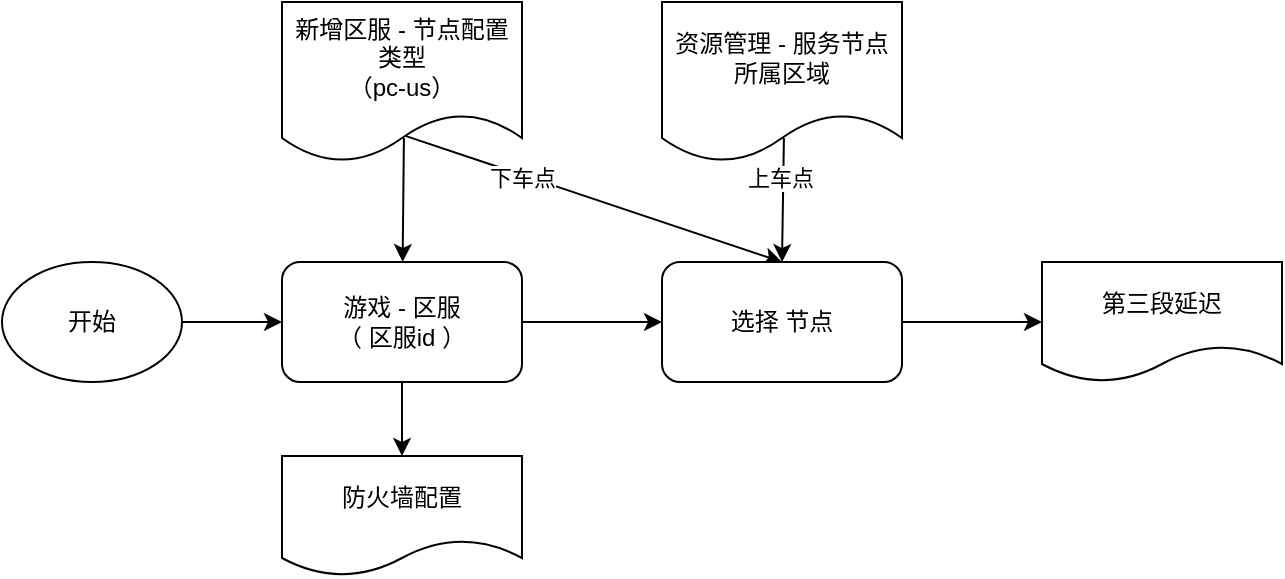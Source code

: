 <mxfile version="14.4.3" type="github">
  <diagram id="gEeThEO9xrdGOWr4OYEL" name="Page-1">
    <mxGraphModel dx="1422" dy="762" grid="1" gridSize="10" guides="1" tooltips="1" connect="1" arrows="1" fold="1" page="1" pageScale="1" pageWidth="827" pageHeight="1169" math="0" shadow="0">
      <root>
        <mxCell id="0" />
        <mxCell id="1" parent="0" />
        <mxCell id="M2s4XtJ70ZmqOoKBOeLM-15" value="" style="edgeStyle=none;rounded=0;orthogonalLoop=1;jettySize=auto;html=1;" edge="1" parent="1" source="M2s4XtJ70ZmqOoKBOeLM-2" target="M2s4XtJ70ZmqOoKBOeLM-3">
          <mxGeometry relative="1" as="geometry" />
        </mxCell>
        <mxCell id="M2s4XtJ70ZmqOoKBOeLM-21" value="" style="edgeStyle=none;rounded=0;orthogonalLoop=1;jettySize=auto;html=1;" edge="1" parent="1" source="M2s4XtJ70ZmqOoKBOeLM-2" target="M2s4XtJ70ZmqOoKBOeLM-20">
          <mxGeometry relative="1" as="geometry" />
        </mxCell>
        <mxCell id="M2s4XtJ70ZmqOoKBOeLM-2" value="游戏 - 区服&lt;br&gt;（ 区服id ）" style="rounded=1;whiteSpace=wrap;html=1;" vertex="1" parent="1">
          <mxGeometry x="220" y="240" width="120" height="60" as="geometry" />
        </mxCell>
        <mxCell id="M2s4XtJ70ZmqOoKBOeLM-12" value="" style="edgeStyle=none;rounded=0;orthogonalLoop=1;jettySize=auto;html=1;exitX=0.517;exitY=0.838;exitDx=0;exitDy=0;exitPerimeter=0;entryX=0.5;entryY=0;entryDx=0;entryDy=0;" edge="1" parent="1" source="M2s4XtJ70ZmqOoKBOeLM-5" target="M2s4XtJ70ZmqOoKBOeLM-3">
          <mxGeometry relative="1" as="geometry" />
        </mxCell>
        <mxCell id="M2s4XtJ70ZmqOoKBOeLM-14" value="下车点" style="edgeLabel;html=1;align=center;verticalAlign=middle;resizable=0;points=[];" vertex="1" connectable="0" parent="M2s4XtJ70ZmqOoKBOeLM-12">
          <mxGeometry x="-0.382" y="-1" relative="1" as="geometry">
            <mxPoint as="offset" />
          </mxGeometry>
        </mxCell>
        <mxCell id="M2s4XtJ70ZmqOoKBOeLM-19" value="" style="edgeStyle=none;rounded=0;orthogonalLoop=1;jettySize=auto;html=1;" edge="1" parent="1" source="M2s4XtJ70ZmqOoKBOeLM-3" target="M2s4XtJ70ZmqOoKBOeLM-18">
          <mxGeometry relative="1" as="geometry" />
        </mxCell>
        <mxCell id="M2s4XtJ70ZmqOoKBOeLM-3" value="选择 节点" style="rounded=1;whiteSpace=wrap;html=1;" vertex="1" parent="1">
          <mxGeometry x="410" y="240" width="120" height="60" as="geometry" />
        </mxCell>
        <mxCell id="M2s4XtJ70ZmqOoKBOeLM-6" style="rounded=0;orthogonalLoop=1;jettySize=auto;html=1;entryX=1;entryY=0.5;entryDx=0;entryDy=0;" edge="1" parent="1" source="M2s4XtJ70ZmqOoKBOeLM-2" target="M2s4XtJ70ZmqOoKBOeLM-2">
          <mxGeometry relative="1" as="geometry" />
        </mxCell>
        <mxCell id="M2s4XtJ70ZmqOoKBOeLM-9" value="" style="edgeStyle=none;rounded=0;orthogonalLoop=1;jettySize=auto;html=1;exitX=0.508;exitY=0.85;exitDx=0;exitDy=0;exitPerimeter=0;" edge="1" parent="1" source="M2s4XtJ70ZmqOoKBOeLM-5" target="M2s4XtJ70ZmqOoKBOeLM-2">
          <mxGeometry relative="1" as="geometry" />
        </mxCell>
        <mxCell id="M2s4XtJ70ZmqOoKBOeLM-5" value="&lt;span&gt;新增区服 - 节点配置类型&lt;br&gt;（pc-us）&lt;br&gt;&lt;/span&gt;" style="shape=document;whiteSpace=wrap;html=1;boundedLbl=1;" vertex="1" parent="1">
          <mxGeometry x="220" y="110" width="120" height="80" as="geometry" />
        </mxCell>
        <mxCell id="M2s4XtJ70ZmqOoKBOeLM-8" style="edgeStyle=none;rounded=0;orthogonalLoop=1;jettySize=auto;html=1;exitX=0.508;exitY=0.85;exitDx=0;exitDy=0;entryX=0.5;entryY=0;entryDx=0;entryDy=0;exitPerimeter=0;" edge="1" parent="1" source="M2s4XtJ70ZmqOoKBOeLM-7" target="M2s4XtJ70ZmqOoKBOeLM-3">
          <mxGeometry relative="1" as="geometry" />
        </mxCell>
        <mxCell id="M2s4XtJ70ZmqOoKBOeLM-11" value="上车点" style="edgeLabel;html=1;align=center;verticalAlign=middle;resizable=0;points=[];" vertex="1" connectable="0" parent="M2s4XtJ70ZmqOoKBOeLM-8">
          <mxGeometry x="-0.354" y="-2" relative="1" as="geometry">
            <mxPoint as="offset" />
          </mxGeometry>
        </mxCell>
        <mxCell id="M2s4XtJ70ZmqOoKBOeLM-7" value="&lt;span&gt;资源管理 - 服务节点所属区域&lt;br&gt;&lt;/span&gt;" style="shape=document;whiteSpace=wrap;html=1;boundedLbl=1;" vertex="1" parent="1">
          <mxGeometry x="410" y="110" width="120" height="80" as="geometry" />
        </mxCell>
        <mxCell id="M2s4XtJ70ZmqOoKBOeLM-17" value="" style="edgeStyle=none;rounded=0;orthogonalLoop=1;jettySize=auto;html=1;" edge="1" parent="1" source="M2s4XtJ70ZmqOoKBOeLM-16" target="M2s4XtJ70ZmqOoKBOeLM-2">
          <mxGeometry relative="1" as="geometry" />
        </mxCell>
        <mxCell id="M2s4XtJ70ZmqOoKBOeLM-16" value="开始" style="ellipse;whiteSpace=wrap;html=1;" vertex="1" parent="1">
          <mxGeometry x="80" y="240" width="90" height="60" as="geometry" />
        </mxCell>
        <mxCell id="M2s4XtJ70ZmqOoKBOeLM-18" value="&lt;span&gt;第三段延迟&lt;br&gt;&lt;/span&gt;" style="shape=document;whiteSpace=wrap;html=1;boundedLbl=1;" vertex="1" parent="1">
          <mxGeometry x="600" y="240" width="120" height="60" as="geometry" />
        </mxCell>
        <mxCell id="M2s4XtJ70ZmqOoKBOeLM-20" value="&lt;span&gt;防火墙配置&lt;br&gt;&lt;/span&gt;" style="shape=document;whiteSpace=wrap;html=1;boundedLbl=1;" vertex="1" parent="1">
          <mxGeometry x="220" y="337" width="120" height="60" as="geometry" />
        </mxCell>
      </root>
    </mxGraphModel>
  </diagram>
</mxfile>
